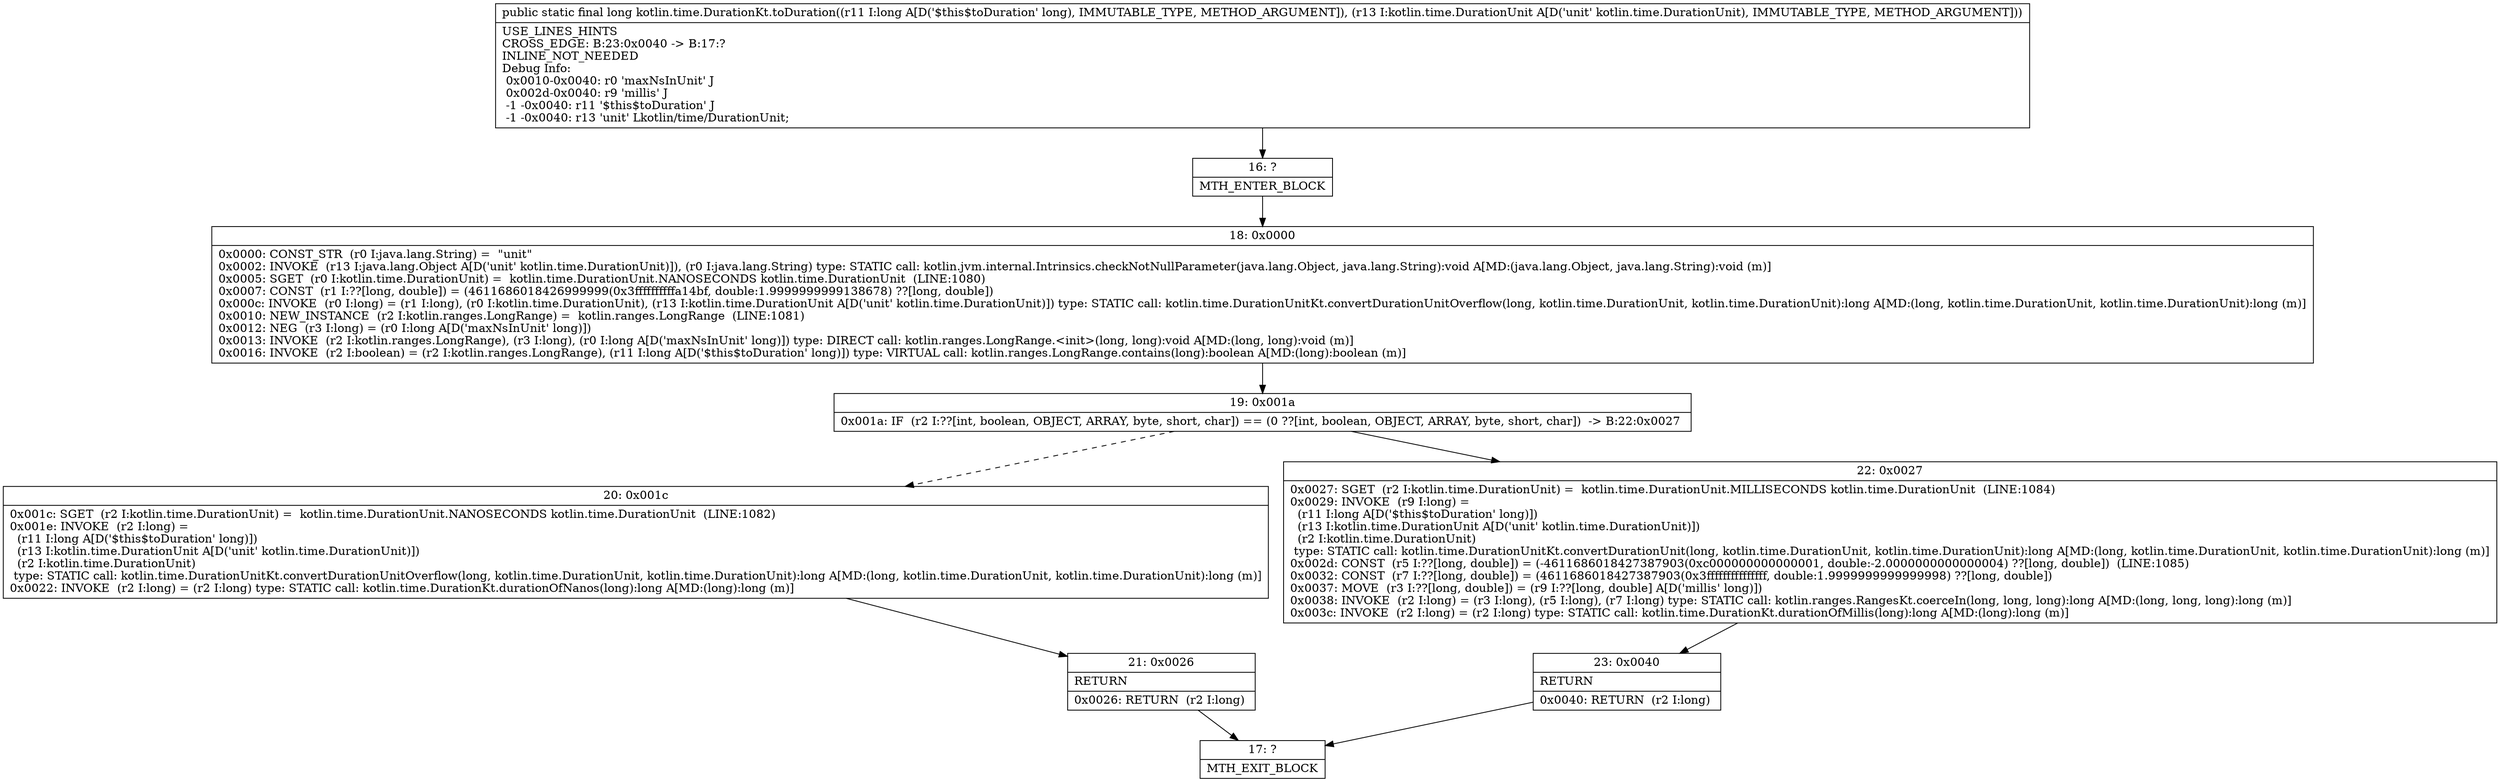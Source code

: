 digraph "CFG forkotlin.time.DurationKt.toDuration(JLkotlin\/time\/DurationUnit;)J" {
Node_16 [shape=record,label="{16\:\ ?|MTH_ENTER_BLOCK\l}"];
Node_18 [shape=record,label="{18\:\ 0x0000|0x0000: CONST_STR  (r0 I:java.lang.String) =  \"unit\" \l0x0002: INVOKE  (r13 I:java.lang.Object A[D('unit' kotlin.time.DurationUnit)]), (r0 I:java.lang.String) type: STATIC call: kotlin.jvm.internal.Intrinsics.checkNotNullParameter(java.lang.Object, java.lang.String):void A[MD:(java.lang.Object, java.lang.String):void (m)]\l0x0005: SGET  (r0 I:kotlin.time.DurationUnit) =  kotlin.time.DurationUnit.NANOSECONDS kotlin.time.DurationUnit  (LINE:1080)\l0x0007: CONST  (r1 I:??[long, double]) = (4611686018426999999(0x3ffffffffffa14bf, double:1.9999999999138678) ??[long, double]) \l0x000c: INVOKE  (r0 I:long) = (r1 I:long), (r0 I:kotlin.time.DurationUnit), (r13 I:kotlin.time.DurationUnit A[D('unit' kotlin.time.DurationUnit)]) type: STATIC call: kotlin.time.DurationUnitKt.convertDurationUnitOverflow(long, kotlin.time.DurationUnit, kotlin.time.DurationUnit):long A[MD:(long, kotlin.time.DurationUnit, kotlin.time.DurationUnit):long (m)]\l0x0010: NEW_INSTANCE  (r2 I:kotlin.ranges.LongRange) =  kotlin.ranges.LongRange  (LINE:1081)\l0x0012: NEG  (r3 I:long) = (r0 I:long A[D('maxNsInUnit' long)]) \l0x0013: INVOKE  (r2 I:kotlin.ranges.LongRange), (r3 I:long), (r0 I:long A[D('maxNsInUnit' long)]) type: DIRECT call: kotlin.ranges.LongRange.\<init\>(long, long):void A[MD:(long, long):void (m)]\l0x0016: INVOKE  (r2 I:boolean) = (r2 I:kotlin.ranges.LongRange), (r11 I:long A[D('$this$toDuration' long)]) type: VIRTUAL call: kotlin.ranges.LongRange.contains(long):boolean A[MD:(long):boolean (m)]\l}"];
Node_19 [shape=record,label="{19\:\ 0x001a|0x001a: IF  (r2 I:??[int, boolean, OBJECT, ARRAY, byte, short, char]) == (0 ??[int, boolean, OBJECT, ARRAY, byte, short, char])  \-\> B:22:0x0027 \l}"];
Node_20 [shape=record,label="{20\:\ 0x001c|0x001c: SGET  (r2 I:kotlin.time.DurationUnit) =  kotlin.time.DurationUnit.NANOSECONDS kotlin.time.DurationUnit  (LINE:1082)\l0x001e: INVOKE  (r2 I:long) = \l  (r11 I:long A[D('$this$toDuration' long)])\l  (r13 I:kotlin.time.DurationUnit A[D('unit' kotlin.time.DurationUnit)])\l  (r2 I:kotlin.time.DurationUnit)\l type: STATIC call: kotlin.time.DurationUnitKt.convertDurationUnitOverflow(long, kotlin.time.DurationUnit, kotlin.time.DurationUnit):long A[MD:(long, kotlin.time.DurationUnit, kotlin.time.DurationUnit):long (m)]\l0x0022: INVOKE  (r2 I:long) = (r2 I:long) type: STATIC call: kotlin.time.DurationKt.durationOfNanos(long):long A[MD:(long):long (m)]\l}"];
Node_21 [shape=record,label="{21\:\ 0x0026|RETURN\l|0x0026: RETURN  (r2 I:long) \l}"];
Node_17 [shape=record,label="{17\:\ ?|MTH_EXIT_BLOCK\l}"];
Node_22 [shape=record,label="{22\:\ 0x0027|0x0027: SGET  (r2 I:kotlin.time.DurationUnit) =  kotlin.time.DurationUnit.MILLISECONDS kotlin.time.DurationUnit  (LINE:1084)\l0x0029: INVOKE  (r9 I:long) = \l  (r11 I:long A[D('$this$toDuration' long)])\l  (r13 I:kotlin.time.DurationUnit A[D('unit' kotlin.time.DurationUnit)])\l  (r2 I:kotlin.time.DurationUnit)\l type: STATIC call: kotlin.time.DurationUnitKt.convertDurationUnit(long, kotlin.time.DurationUnit, kotlin.time.DurationUnit):long A[MD:(long, kotlin.time.DurationUnit, kotlin.time.DurationUnit):long (m)]\l0x002d: CONST  (r5 I:??[long, double]) = (\-4611686018427387903(0xc000000000000001, double:\-2.0000000000000004) ??[long, double])  (LINE:1085)\l0x0032: CONST  (r7 I:??[long, double]) = (4611686018427387903(0x3fffffffffffffff, double:1.9999999999999998) ??[long, double]) \l0x0037: MOVE  (r3 I:??[long, double]) = (r9 I:??[long, double] A[D('millis' long)]) \l0x0038: INVOKE  (r2 I:long) = (r3 I:long), (r5 I:long), (r7 I:long) type: STATIC call: kotlin.ranges.RangesKt.coerceIn(long, long, long):long A[MD:(long, long, long):long (m)]\l0x003c: INVOKE  (r2 I:long) = (r2 I:long) type: STATIC call: kotlin.time.DurationKt.durationOfMillis(long):long A[MD:(long):long (m)]\l}"];
Node_23 [shape=record,label="{23\:\ 0x0040|RETURN\l|0x0040: RETURN  (r2 I:long) \l}"];
MethodNode[shape=record,label="{public static final long kotlin.time.DurationKt.toDuration((r11 I:long A[D('$this$toDuration' long), IMMUTABLE_TYPE, METHOD_ARGUMENT]), (r13 I:kotlin.time.DurationUnit A[D('unit' kotlin.time.DurationUnit), IMMUTABLE_TYPE, METHOD_ARGUMENT]))  | USE_LINES_HINTS\lCROSS_EDGE: B:23:0x0040 \-\> B:17:?\lINLINE_NOT_NEEDED\lDebug Info:\l  0x0010\-0x0040: r0 'maxNsInUnit' J\l  0x002d\-0x0040: r9 'millis' J\l  \-1 \-0x0040: r11 '$this$toDuration' J\l  \-1 \-0x0040: r13 'unit' Lkotlin\/time\/DurationUnit;\l}"];
MethodNode -> Node_16;Node_16 -> Node_18;
Node_18 -> Node_19;
Node_19 -> Node_20[style=dashed];
Node_19 -> Node_22;
Node_20 -> Node_21;
Node_21 -> Node_17;
Node_22 -> Node_23;
Node_23 -> Node_17;
}

